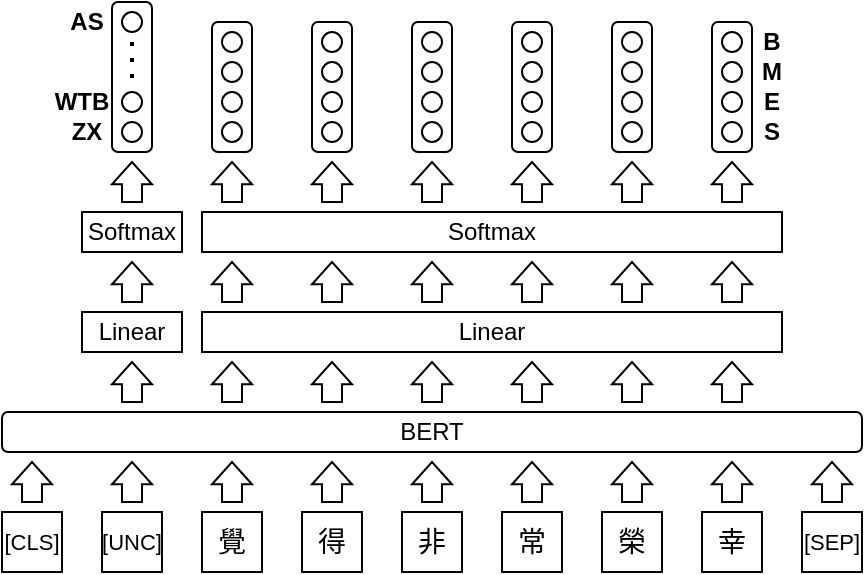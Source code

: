 <mxfile>
    <diagram id="9TPyMgF_mi7_yLZigMqu" name="Page-1">
        <mxGraphModel dx="843" dy="378" grid="1" gridSize="10" guides="1" tooltips="1" connect="1" arrows="1" fold="1" page="1" pageScale="1" pageWidth="850" pageHeight="1100" math="0" shadow="0">
            <root>
                <mxCell id="0"/>
                <mxCell id="1" parent="0"/>
                <mxCell id="2" value="&lt;font style=&quot;font-size: 12px;&quot;&gt;BERT&lt;/font&gt;" style="rounded=1;whiteSpace=wrap;html=1;fontSize=12;" parent="1" vertex="1">
                    <mxGeometry x="130" y="220" width="430" height="20" as="geometry"/>
                </mxCell>
                <mxCell id="3" value="覺" style="whiteSpace=wrap;html=1;aspect=fixed;fontSize=14;" parent="1" vertex="1">
                    <mxGeometry x="230" y="270" width="30" height="30" as="geometry"/>
                </mxCell>
                <mxCell id="4" value="得" style="whiteSpace=wrap;html=1;aspect=fixed;fontSize=14;" parent="1" vertex="1">
                    <mxGeometry x="280" y="270" width="30" height="30" as="geometry"/>
                </mxCell>
                <mxCell id="5" value="非" style="whiteSpace=wrap;html=1;aspect=fixed;fontSize=14;" parent="1" vertex="1">
                    <mxGeometry x="330" y="270" width="30" height="30" as="geometry"/>
                </mxCell>
                <mxCell id="6" value="常" style="whiteSpace=wrap;html=1;aspect=fixed;fontSize=14;" parent="1" vertex="1">
                    <mxGeometry x="380" y="270" width="30" height="30" as="geometry"/>
                </mxCell>
                <mxCell id="7" value="榮" style="whiteSpace=wrap;html=1;aspect=fixed;fontSize=14;" parent="1" vertex="1">
                    <mxGeometry x="430" y="270" width="30" height="30" as="geometry"/>
                </mxCell>
                <mxCell id="9" value="幸" style="whiteSpace=wrap;html=1;aspect=fixed;fontSize=14;" parent="1" vertex="1">
                    <mxGeometry x="480" y="270" width="30" height="30" as="geometry"/>
                </mxCell>
                <mxCell id="11" value="&lt;font style=&quot;font-size: 11px&quot;&gt;[UNC]&lt;/font&gt;" style="whiteSpace=wrap;html=1;aspect=fixed;fontSize=12;" parent="1" vertex="1">
                    <mxGeometry x="180" y="270" width="30" height="30" as="geometry"/>
                </mxCell>
                <mxCell id="12" value="&lt;font style=&quot;font-size: 11px&quot;&gt;[CLS]&lt;/font&gt;" style="whiteSpace=wrap;html=1;aspect=fixed;fontSize=11;" parent="1" vertex="1">
                    <mxGeometry x="130" y="270" width="30" height="30" as="geometry"/>
                </mxCell>
                <mxCell id="13" value="&lt;font style=&quot;font-size: 11px&quot;&gt;[SEP]&lt;/font&gt;" style="whiteSpace=wrap;html=1;aspect=fixed;fontSize=11;" parent="1" vertex="1">
                    <mxGeometry x="530" y="270" width="30" height="30" as="geometry"/>
                </mxCell>
                <mxCell id="32" value="Linear" style="whiteSpace=wrap;html=1;fontSize=12;" parent="1" vertex="1">
                    <mxGeometry x="170" y="170" width="50" height="20" as="geometry"/>
                </mxCell>
                <mxCell id="45" value="Linear" style="whiteSpace=wrap;html=1;fontSize=12;" parent="1" vertex="1">
                    <mxGeometry x="230" y="170" width="290" height="20" as="geometry"/>
                </mxCell>
                <mxCell id="66" value="Softmax" style="whiteSpace=wrap;html=1;fontSize=12;" parent="1" vertex="1">
                    <mxGeometry x="230" y="120" width="290" height="20" as="geometry"/>
                </mxCell>
                <mxCell id="67" value="Softmax" style="whiteSpace=wrap;html=1;fontSize=12;" parent="1" vertex="1">
                    <mxGeometry x="170" y="120" width="50" height="20" as="geometry"/>
                </mxCell>
                <mxCell id="112" value="" style="group" parent="1" vertex="1" connectable="0">
                    <mxGeometry x="135" y="195" width="420" height="20" as="geometry"/>
                </mxCell>
                <mxCell id="58" value="" style="html=1;shadow=0;dashed=0;align=center;verticalAlign=middle;shape=mxgraph.arrows2.arrow;dy=0.5;dx=11.18;direction=north;notch=0;fontSize=12;" parent="112" vertex="1">
                    <mxGeometry x="50" width="20" height="20" as="geometry"/>
                </mxCell>
                <mxCell id="59" value="" style="html=1;shadow=0;dashed=0;align=center;verticalAlign=middle;shape=mxgraph.arrows2.arrow;dy=0.5;dx=11.18;direction=north;notch=0;fontSize=12;" parent="112" vertex="1">
                    <mxGeometry x="100" width="20" height="20" as="geometry"/>
                </mxCell>
                <mxCell id="60" value="" style="html=1;shadow=0;dashed=0;align=center;verticalAlign=middle;shape=mxgraph.arrows2.arrow;dy=0.5;dx=11.18;direction=north;notch=0;fontSize=12;" parent="112" vertex="1">
                    <mxGeometry x="150" width="20" height="20" as="geometry"/>
                </mxCell>
                <mxCell id="61" value="" style="html=1;shadow=0;dashed=0;align=center;verticalAlign=middle;shape=mxgraph.arrows2.arrow;dy=0.5;dx=11.18;direction=north;notch=0;fontSize=12;" parent="112" vertex="1">
                    <mxGeometry x="200" width="20" height="20" as="geometry"/>
                </mxCell>
                <mxCell id="62" value="" style="html=1;shadow=0;dashed=0;align=center;verticalAlign=middle;shape=mxgraph.arrows2.arrow;dy=0.5;dx=11.18;direction=north;notch=0;fontSize=12;" parent="112" vertex="1">
                    <mxGeometry x="250" width="20" height="20" as="geometry"/>
                </mxCell>
                <mxCell id="63" value="" style="html=1;shadow=0;dashed=0;align=center;verticalAlign=middle;shape=mxgraph.arrows2.arrow;dy=0.5;dx=11.18;direction=north;notch=0;fontSize=12;" parent="112" vertex="1">
                    <mxGeometry x="300" width="20" height="20" as="geometry"/>
                </mxCell>
                <mxCell id="64" value="" style="html=1;shadow=0;dashed=0;align=center;verticalAlign=middle;shape=mxgraph.arrows2.arrow;dy=0.5;dx=11.18;direction=north;notch=0;fontSize=12;" parent="112" vertex="1">
                    <mxGeometry x="350" width="20" height="20" as="geometry"/>
                </mxCell>
                <mxCell id="113" value="" style="group" parent="1" vertex="1" connectable="0">
                    <mxGeometry x="135" y="245" width="420" height="20" as="geometry"/>
                </mxCell>
                <mxCell id="48" value="" style="html=1;shadow=0;dashed=0;align=center;verticalAlign=middle;shape=mxgraph.arrows2.arrow;dy=0.5;dx=11.18;direction=north;notch=0;fontSize=12;" parent="113" vertex="1">
                    <mxGeometry width="20" height="20" as="geometry"/>
                </mxCell>
                <mxCell id="49" value="" style="html=1;shadow=0;dashed=0;align=center;verticalAlign=middle;shape=mxgraph.arrows2.arrow;dy=0.5;dx=11.18;direction=north;notch=0;fontSize=12;" parent="113" vertex="1">
                    <mxGeometry x="50" width="20" height="20" as="geometry"/>
                </mxCell>
                <mxCell id="50" value="" style="html=1;shadow=0;dashed=0;align=center;verticalAlign=middle;shape=mxgraph.arrows2.arrow;dy=0.5;dx=11.18;direction=north;notch=0;fontSize=12;" parent="113" vertex="1">
                    <mxGeometry x="100" width="20" height="20" as="geometry"/>
                </mxCell>
                <mxCell id="51" value="" style="html=1;shadow=0;dashed=0;align=center;verticalAlign=middle;shape=mxgraph.arrows2.arrow;dy=0.5;dx=11.18;direction=north;notch=0;fontSize=12;" parent="113" vertex="1">
                    <mxGeometry x="150" width="20" height="20" as="geometry"/>
                </mxCell>
                <mxCell id="52" value="" style="html=1;shadow=0;dashed=0;align=center;verticalAlign=middle;shape=mxgraph.arrows2.arrow;dy=0.5;dx=11.18;direction=north;notch=0;fontSize=12;" parent="113" vertex="1">
                    <mxGeometry x="200" width="20" height="20" as="geometry"/>
                </mxCell>
                <mxCell id="53" value="" style="html=1;shadow=0;dashed=0;align=center;verticalAlign=middle;shape=mxgraph.arrows2.arrow;dy=0.5;dx=11.18;direction=north;notch=0;fontSize=12;" parent="113" vertex="1">
                    <mxGeometry x="250" width="20" height="20" as="geometry"/>
                </mxCell>
                <mxCell id="54" value="" style="html=1;shadow=0;dashed=0;align=center;verticalAlign=middle;shape=mxgraph.arrows2.arrow;dy=0.5;dx=11.18;direction=north;notch=0;fontSize=12;" parent="113" vertex="1">
                    <mxGeometry x="300" width="20" height="20" as="geometry"/>
                </mxCell>
                <mxCell id="55" value="" style="html=1;shadow=0;dashed=0;align=center;verticalAlign=middle;shape=mxgraph.arrows2.arrow;dy=0.5;dx=11.18;direction=north;notch=0;fontSize=12;" parent="113" vertex="1">
                    <mxGeometry x="350" width="20" height="20" as="geometry"/>
                </mxCell>
                <mxCell id="56" value="" style="html=1;shadow=0;dashed=0;align=center;verticalAlign=middle;shape=mxgraph.arrows2.arrow;dy=0.5;dx=11.18;direction=north;notch=0;fontSize=12;" parent="113" vertex="1">
                    <mxGeometry x="400" width="20" height="20" as="geometry"/>
                </mxCell>
                <mxCell id="124" value="" style="group" parent="1" vertex="1" connectable="0">
                    <mxGeometry x="185" y="145" width="370" height="20" as="geometry"/>
                </mxCell>
                <mxCell id="116" value="" style="html=1;shadow=0;dashed=0;align=center;verticalAlign=middle;shape=mxgraph.arrows2.arrow;dy=0.5;dx=11.18;direction=north;notch=0;fontSize=12;container=0;" parent="124" vertex="1">
                    <mxGeometry width="20" height="20" as="geometry"/>
                </mxCell>
                <mxCell id="117" value="" style="html=1;shadow=0;dashed=0;align=center;verticalAlign=middle;shape=mxgraph.arrows2.arrow;dy=0.5;dx=11.18;direction=north;notch=0;fontSize=12;container=0;" parent="124" vertex="1">
                    <mxGeometry x="50" width="20" height="20" as="geometry"/>
                </mxCell>
                <mxCell id="118" value="" style="html=1;shadow=0;dashed=0;align=center;verticalAlign=middle;shape=mxgraph.arrows2.arrow;dy=0.5;dx=11.18;direction=north;notch=0;fontSize=12;container=0;" parent="124" vertex="1">
                    <mxGeometry x="100" width="20" height="20" as="geometry"/>
                </mxCell>
                <mxCell id="119" value="" style="html=1;shadow=0;dashed=0;align=center;verticalAlign=middle;shape=mxgraph.arrows2.arrow;dy=0.5;dx=11.18;direction=north;notch=0;fontSize=12;container=0;" parent="124" vertex="1">
                    <mxGeometry x="150" width="20" height="20" as="geometry"/>
                </mxCell>
                <mxCell id="120" value="" style="html=1;shadow=0;dashed=0;align=center;verticalAlign=middle;shape=mxgraph.arrows2.arrow;dy=0.5;dx=11.18;direction=north;notch=0;fontSize=12;container=0;" parent="124" vertex="1">
                    <mxGeometry x="200" width="20" height="20" as="geometry"/>
                </mxCell>
                <mxCell id="121" value="" style="html=1;shadow=0;dashed=0;align=center;verticalAlign=middle;shape=mxgraph.arrows2.arrow;dy=0.5;dx=11.18;direction=north;notch=0;fontSize=12;container=0;" parent="124" vertex="1">
                    <mxGeometry x="250" width="20" height="20" as="geometry"/>
                </mxCell>
                <mxCell id="122" value="" style="html=1;shadow=0;dashed=0;align=center;verticalAlign=middle;shape=mxgraph.arrows2.arrow;dy=0.5;dx=11.18;direction=north;notch=0;fontSize=12;container=0;" parent="124" vertex="1">
                    <mxGeometry x="300" width="20" height="20" as="geometry"/>
                </mxCell>
                <mxCell id="135" value="" style="group" parent="1" vertex="1" connectable="0">
                    <mxGeometry x="185" y="30" width="370" height="85" as="geometry"/>
                </mxCell>
                <mxCell id="125" value="" style="group" parent="135" vertex="1" connectable="0">
                    <mxGeometry y="65" width="370" height="20" as="geometry"/>
                </mxCell>
                <mxCell id="126" value="" style="html=1;shadow=0;dashed=0;align=center;verticalAlign=middle;shape=mxgraph.arrows2.arrow;dy=0.5;dx=11.18;direction=north;notch=0;fontSize=12;container=0;" parent="125" vertex="1">
                    <mxGeometry width="20" height="20" as="geometry"/>
                </mxCell>
                <mxCell id="127" value="" style="html=1;shadow=0;dashed=0;align=center;verticalAlign=middle;shape=mxgraph.arrows2.arrow;dy=0.5;dx=11.18;direction=north;notch=0;fontSize=12;container=0;" parent="125" vertex="1">
                    <mxGeometry x="50" width="20" height="20" as="geometry"/>
                </mxCell>
                <mxCell id="128" value="" style="html=1;shadow=0;dashed=0;align=center;verticalAlign=middle;shape=mxgraph.arrows2.arrow;dy=0.5;dx=11.18;direction=north;notch=0;fontSize=12;container=0;" parent="125" vertex="1">
                    <mxGeometry x="100" width="20" height="20" as="geometry"/>
                </mxCell>
                <mxCell id="129" value="" style="html=1;shadow=0;dashed=0;align=center;verticalAlign=middle;shape=mxgraph.arrows2.arrow;dy=0.5;dx=11.18;direction=north;notch=0;fontSize=12;container=0;" parent="125" vertex="1">
                    <mxGeometry x="150" width="20" height="20" as="geometry"/>
                </mxCell>
                <mxCell id="130" value="" style="html=1;shadow=0;dashed=0;align=center;verticalAlign=middle;shape=mxgraph.arrows2.arrow;dy=0.5;dx=11.18;direction=north;notch=0;fontSize=12;container=0;" parent="125" vertex="1">
                    <mxGeometry x="200" width="20" height="20" as="geometry"/>
                </mxCell>
                <mxCell id="131" value="" style="html=1;shadow=0;dashed=0;align=center;verticalAlign=middle;shape=mxgraph.arrows2.arrow;dy=0.5;dx=11.18;direction=north;notch=0;fontSize=12;container=0;" parent="125" vertex="1">
                    <mxGeometry x="250" width="20" height="20" as="geometry"/>
                </mxCell>
                <mxCell id="132" value="" style="html=1;shadow=0;dashed=0;align=center;verticalAlign=middle;shape=mxgraph.arrows2.arrow;dy=0.5;dx=11.18;direction=north;notch=0;fontSize=12;container=0;" parent="125" vertex="1">
                    <mxGeometry x="300" width="20" height="20" as="geometry"/>
                </mxCell>
                <mxCell id="136" value="" style="group" parent="135" vertex="1" connectable="0">
                    <mxGeometry x="50" y="-5" width="320" height="65" as="geometry"/>
                </mxCell>
                <mxCell id="70" value="" style="rounded=1;whiteSpace=wrap;html=1;fontSize=12;container=0;" parent="136" vertex="1">
                    <mxGeometry width="20" height="65" as="geometry"/>
                </mxCell>
                <mxCell id="71" value="" style="ellipse;whiteSpace=wrap;html=1;aspect=fixed;fontSize=12;container=0;" parent="136" vertex="1">
                    <mxGeometry x="5" y="5" width="10" height="10" as="geometry"/>
                </mxCell>
                <mxCell id="72" value="" style="ellipse;whiteSpace=wrap;html=1;aspect=fixed;fontSize=12;container=0;" parent="136" vertex="1">
                    <mxGeometry x="5" y="20" width="10" height="10" as="geometry"/>
                </mxCell>
                <mxCell id="73" value="" style="ellipse;whiteSpace=wrap;html=1;aspect=fixed;fontSize=12;container=0;" parent="136" vertex="1">
                    <mxGeometry x="5" y="35" width="10" height="10" as="geometry"/>
                </mxCell>
                <mxCell id="74" value="" style="ellipse;whiteSpace=wrap;html=1;aspect=fixed;fontSize=12;container=0;" parent="136" vertex="1">
                    <mxGeometry x="5" y="50" width="10" height="10" as="geometry"/>
                </mxCell>
                <mxCell id="77" value="" style="rounded=1;whiteSpace=wrap;html=1;fontSize=12;container=0;" parent="136" vertex="1">
                    <mxGeometry x="50" width="20" height="65" as="geometry"/>
                </mxCell>
                <mxCell id="78" value="" style="ellipse;whiteSpace=wrap;html=1;aspect=fixed;fontSize=12;container=0;" parent="136" vertex="1">
                    <mxGeometry x="55" y="5" width="10" height="10" as="geometry"/>
                </mxCell>
                <mxCell id="79" value="" style="ellipse;whiteSpace=wrap;html=1;aspect=fixed;fontSize=12;container=0;" parent="136" vertex="1">
                    <mxGeometry x="55" y="20" width="10" height="10" as="geometry"/>
                </mxCell>
                <mxCell id="80" value="" style="ellipse;whiteSpace=wrap;html=1;aspect=fixed;fontSize=12;container=0;" parent="136" vertex="1">
                    <mxGeometry x="55" y="35" width="10" height="10" as="geometry"/>
                </mxCell>
                <mxCell id="81" value="" style="ellipse;whiteSpace=wrap;html=1;aspect=fixed;fontSize=12;container=0;" parent="136" vertex="1">
                    <mxGeometry x="55" y="50" width="10" height="10" as="geometry"/>
                </mxCell>
                <mxCell id="83" value="" style="rounded=1;whiteSpace=wrap;html=1;fontSize=12;container=0;" parent="136" vertex="1">
                    <mxGeometry x="100" width="20" height="65" as="geometry"/>
                </mxCell>
                <mxCell id="84" value="" style="ellipse;whiteSpace=wrap;html=1;aspect=fixed;fontSize=12;container=0;" parent="136" vertex="1">
                    <mxGeometry x="105" y="5" width="10" height="10" as="geometry"/>
                </mxCell>
                <mxCell id="85" value="" style="ellipse;whiteSpace=wrap;html=1;aspect=fixed;fontSize=12;container=0;" parent="136" vertex="1">
                    <mxGeometry x="105" y="20" width="10" height="10" as="geometry"/>
                </mxCell>
                <mxCell id="86" value="" style="ellipse;whiteSpace=wrap;html=1;aspect=fixed;fontSize=12;container=0;" parent="136" vertex="1">
                    <mxGeometry x="105" y="35" width="10" height="10" as="geometry"/>
                </mxCell>
                <mxCell id="87" value="" style="ellipse;whiteSpace=wrap;html=1;aspect=fixed;fontSize=12;container=0;" parent="136" vertex="1">
                    <mxGeometry x="105" y="50" width="10" height="10" as="geometry"/>
                </mxCell>
                <mxCell id="89" value="" style="rounded=1;whiteSpace=wrap;html=1;fontSize=12;container=0;" parent="136" vertex="1">
                    <mxGeometry x="150" width="20" height="65" as="geometry"/>
                </mxCell>
                <mxCell id="90" value="" style="ellipse;whiteSpace=wrap;html=1;aspect=fixed;fontSize=12;container=0;" parent="136" vertex="1">
                    <mxGeometry x="155" y="5" width="10" height="10" as="geometry"/>
                </mxCell>
                <mxCell id="91" value="" style="ellipse;whiteSpace=wrap;html=1;aspect=fixed;fontSize=12;container=0;" parent="136" vertex="1">
                    <mxGeometry x="155" y="20" width="10" height="10" as="geometry"/>
                </mxCell>
                <mxCell id="92" value="" style="ellipse;whiteSpace=wrap;html=1;aspect=fixed;fontSize=12;container=0;" parent="136" vertex="1">
                    <mxGeometry x="155" y="35" width="10" height="10" as="geometry"/>
                </mxCell>
                <mxCell id="93" value="" style="ellipse;whiteSpace=wrap;html=1;aspect=fixed;fontSize=12;container=0;" parent="136" vertex="1">
                    <mxGeometry x="155" y="50" width="10" height="10" as="geometry"/>
                </mxCell>
                <mxCell id="95" value="" style="rounded=1;whiteSpace=wrap;html=1;fontSize=12;container=0;" parent="136" vertex="1">
                    <mxGeometry x="200" width="20" height="65" as="geometry"/>
                </mxCell>
                <mxCell id="96" value="" style="ellipse;whiteSpace=wrap;html=1;aspect=fixed;fontSize=12;container=0;" parent="136" vertex="1">
                    <mxGeometry x="205" y="5" width="10" height="10" as="geometry"/>
                </mxCell>
                <mxCell id="97" value="" style="ellipse;whiteSpace=wrap;html=1;aspect=fixed;fontSize=12;container=0;" parent="136" vertex="1">
                    <mxGeometry x="205" y="20" width="10" height="10" as="geometry"/>
                </mxCell>
                <mxCell id="98" value="" style="ellipse;whiteSpace=wrap;html=1;aspect=fixed;fontSize=12;container=0;" parent="136" vertex="1">
                    <mxGeometry x="205" y="35" width="10" height="10" as="geometry"/>
                </mxCell>
                <mxCell id="99" value="" style="ellipse;whiteSpace=wrap;html=1;aspect=fixed;fontSize=12;container=0;" parent="136" vertex="1">
                    <mxGeometry x="205" y="50" width="10" height="10" as="geometry"/>
                </mxCell>
                <mxCell id="101" value="" style="rounded=1;whiteSpace=wrap;html=1;fontSize=12;container=0;" parent="136" vertex="1">
                    <mxGeometry x="250" width="20" height="65" as="geometry"/>
                </mxCell>
                <mxCell id="102" value="" style="ellipse;whiteSpace=wrap;html=1;aspect=fixed;fontSize=12;container=0;" parent="136" vertex="1">
                    <mxGeometry x="255" y="5" width="10" height="10" as="geometry"/>
                </mxCell>
                <mxCell id="103" value="" style="ellipse;whiteSpace=wrap;html=1;aspect=fixed;fontSize=12;container=0;" parent="136" vertex="1">
                    <mxGeometry x="255" y="20" width="10" height="10" as="geometry"/>
                </mxCell>
                <mxCell id="104" value="" style="ellipse;whiteSpace=wrap;html=1;aspect=fixed;fontSize=12;container=0;" parent="136" vertex="1">
                    <mxGeometry x="255" y="35" width="10" height="10" as="geometry"/>
                </mxCell>
                <mxCell id="105" value="" style="ellipse;whiteSpace=wrap;html=1;aspect=fixed;fontSize=12;container=0;" parent="136" vertex="1">
                    <mxGeometry x="255" y="50" width="10" height="10" as="geometry"/>
                </mxCell>
                <mxCell id="137" value="" style="rounded=1;whiteSpace=wrap;html=1;fontSize=12;container=0;" parent="1" vertex="1">
                    <mxGeometry x="185" y="15" width="20" height="75" as="geometry"/>
                </mxCell>
                <mxCell id="138" value="" style="ellipse;whiteSpace=wrap;html=1;aspect=fixed;fontSize=12;container=0;" parent="1" vertex="1">
                    <mxGeometry x="190" y="20" width="10" height="10" as="geometry"/>
                </mxCell>
                <mxCell id="140" value="" style="ellipse;whiteSpace=wrap;html=1;aspect=fixed;fontSize=12;container=0;" parent="1" vertex="1">
                    <mxGeometry x="190" y="60" width="10" height="10" as="geometry"/>
                </mxCell>
                <mxCell id="141" value="" style="ellipse;whiteSpace=wrap;html=1;aspect=fixed;fontSize=12;container=0;" parent="1" vertex="1">
                    <mxGeometry x="190" y="75" width="10" height="10" as="geometry"/>
                </mxCell>
                <mxCell id="142" value="" style="endArrow=none;dashed=1;html=1;dashPattern=1 3;strokeWidth=2;fontSize=12;" parent="1" edge="1">
                    <mxGeometry width="50" height="50" relative="1" as="geometry">
                        <mxPoint x="195" y="35" as="sourcePoint"/>
                        <mxPoint x="195" y="55" as="targetPoint"/>
                    </mxGeometry>
                </mxCell>
                <mxCell id="143" value="&lt;b&gt;B&lt;/b&gt;" style="text;html=1;strokeColor=none;fillColor=none;align=center;verticalAlign=middle;whiteSpace=wrap;rounded=0;fontSize=12;" parent="1" vertex="1">
                    <mxGeometry x="505" y="25" width="20" height="20" as="geometry"/>
                </mxCell>
                <mxCell id="144" value="&lt;b&gt;M&lt;/b&gt;" style="text;html=1;strokeColor=none;fillColor=none;align=center;verticalAlign=middle;whiteSpace=wrap;rounded=0;fontSize=12;" parent="1" vertex="1">
                    <mxGeometry x="505" y="40" width="20" height="20" as="geometry"/>
                </mxCell>
                <mxCell id="145" value="&lt;b&gt;E&lt;/b&gt;" style="text;html=1;strokeColor=none;fillColor=none;align=center;verticalAlign=middle;whiteSpace=wrap;rounded=0;fontSize=12;" parent="1" vertex="1">
                    <mxGeometry x="505" y="55" width="20" height="20" as="geometry"/>
                </mxCell>
                <mxCell id="146" value="&lt;b&gt;S&lt;/b&gt;" style="text;html=1;strokeColor=none;fillColor=none;align=center;verticalAlign=middle;whiteSpace=wrap;rounded=0;fontSize=12;" parent="1" vertex="1">
                    <mxGeometry x="505" y="70" width="20" height="20" as="geometry"/>
                </mxCell>
                <mxCell id="147" value="&lt;b&gt;AS&lt;/b&gt;" style="text;html=1;strokeColor=none;fillColor=none;align=center;verticalAlign=middle;whiteSpace=wrap;rounded=0;fontSize=12;" parent="1" vertex="1">
                    <mxGeometry x="160" y="15" width="25" height="20" as="geometry"/>
                </mxCell>
                <mxCell id="148" value="&lt;b&gt;WTB&lt;/b&gt;" style="text;html=1;strokeColor=none;fillColor=none;align=center;verticalAlign=middle;whiteSpace=wrap;rounded=0;fontSize=12;" parent="1" vertex="1">
                    <mxGeometry x="155" y="55" width="30" height="20" as="geometry"/>
                </mxCell>
                <mxCell id="149" value="&lt;b&gt;ZX&lt;/b&gt;" style="text;html=1;strokeColor=none;fillColor=none;align=center;verticalAlign=middle;whiteSpace=wrap;rounded=0;fontSize=12;" parent="1" vertex="1">
                    <mxGeometry x="160" y="70" width="25" height="20" as="geometry"/>
                </mxCell>
            </root>
        </mxGraphModel>
    </diagram>
</mxfile>